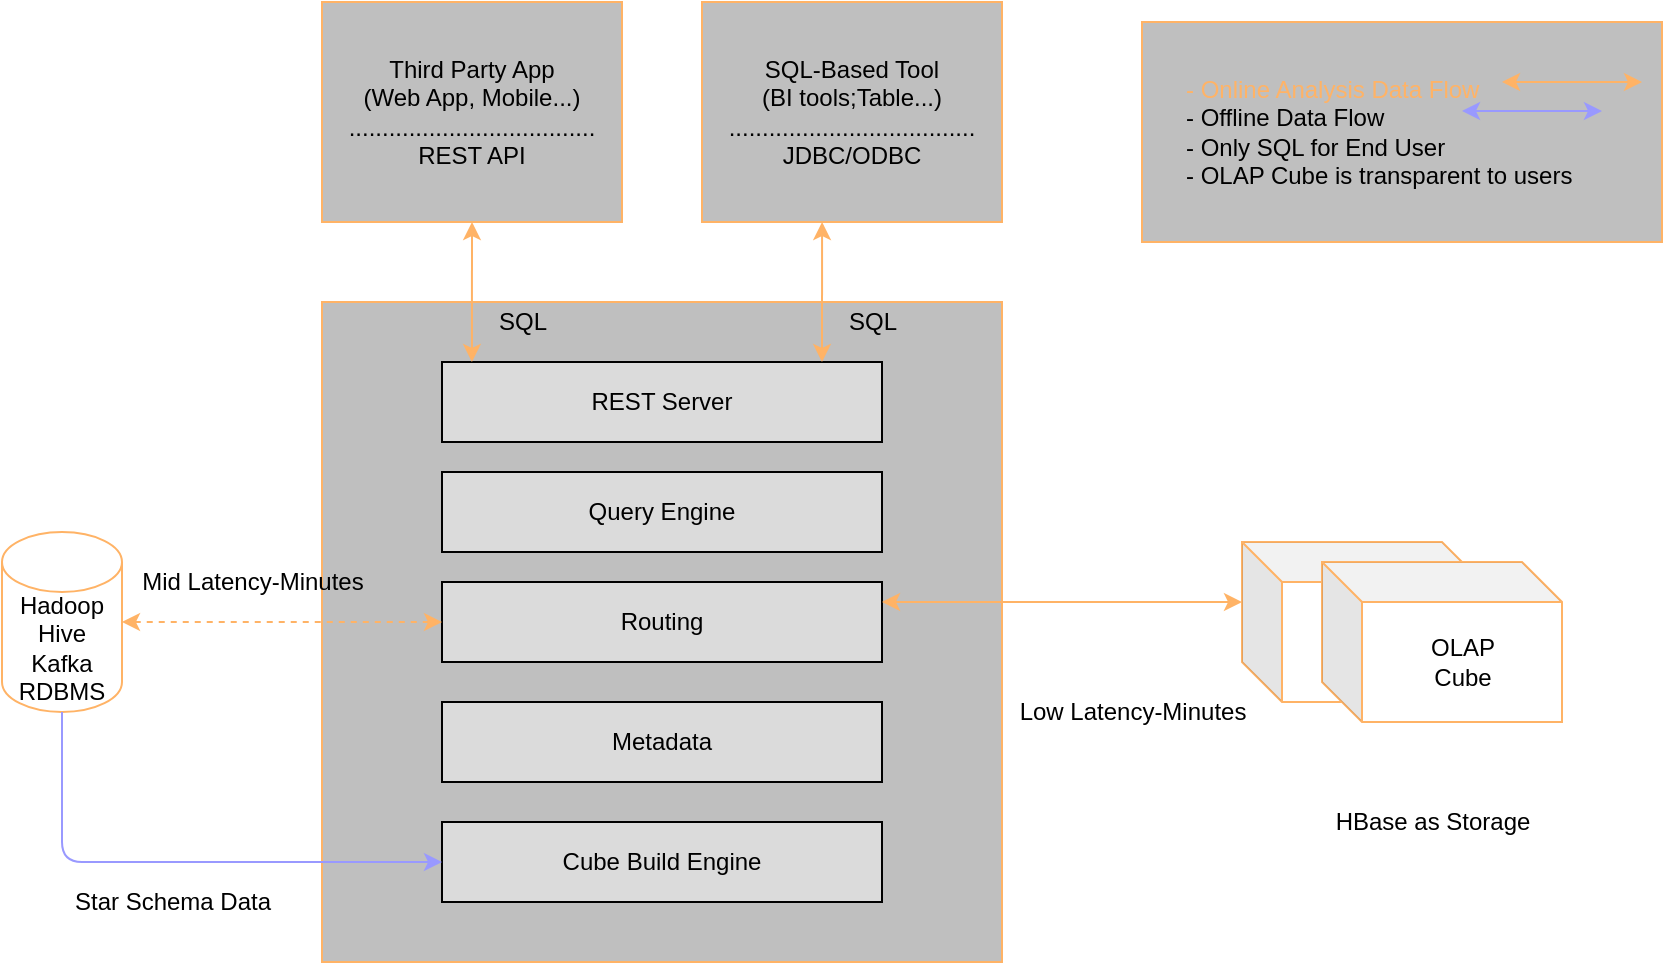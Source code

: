 <mxfile version="13.10.0" type="embed">
    <diagram id="5GlP6X3LHSw_BWhFtZBO" name="Page-1">
        <mxGraphModel dx="1374" dy="739" grid="1" gridSize="10" guides="1" tooltips="1" connect="1" arrows="1" fold="1" page="1" pageScale="1" pageWidth="850" pageHeight="1100" math="0" shadow="0">
            <root>
                <mxCell id="0"/>
                <mxCell id="1" parent="0"/>
                <mxCell id="2" value="&lt;font color=&quot;#000000&quot;&gt;Hadoop&lt;br&gt;Hive&lt;br&gt;Kafka&lt;br&gt;RDBMS&lt;/font&gt;" style="shape=cylinder3;whiteSpace=wrap;html=1;boundedLbl=1;backgroundOutline=1;size=15;fillColor=#FFFFFF;strokeColor=#FFB366;" vertex="1" parent="1">
                    <mxGeometry x="40" y="345" width="60" height="90" as="geometry"/>
                </mxCell>
                <mxCell id="3" value="" style="rounded=0;whiteSpace=wrap;html=1;strokeColor=#FFB366;fillColor=#BFBFBF;" vertex="1" parent="1">
                    <mxGeometry x="200" y="230" width="340" height="330" as="geometry"/>
                </mxCell>
                <mxCell id="4" value="&lt;font color=&quot;#000000&quot;&gt;REST Server&lt;/font&gt;" style="rounded=0;whiteSpace=wrap;html=1;fillColor=#DBDBDB;" vertex="1" parent="1">
                    <mxGeometry x="260" y="260" width="220" height="40" as="geometry"/>
                </mxCell>
                <mxCell id="5" value="&lt;font color=&quot;#000000&quot;&gt;Query Engine&lt;/font&gt;" style="rounded=0;whiteSpace=wrap;html=1;fillColor=#DBDBDB;" vertex="1" parent="1">
                    <mxGeometry x="260" y="315" width="220" height="40" as="geometry"/>
                </mxCell>
                <mxCell id="6" value="&lt;font color=&quot;#000000&quot;&gt;Routing&lt;/font&gt;" style="rounded=0;whiteSpace=wrap;html=1;fillColor=#DBDBDB;" vertex="1" parent="1">
                    <mxGeometry x="260" y="370" width="220" height="40" as="geometry"/>
                </mxCell>
                <mxCell id="7" value="&lt;font color=&quot;#000000&quot;&gt;Metadata&lt;/font&gt;" style="rounded=0;whiteSpace=wrap;html=1;fillColor=#DBDBDB;" vertex="1" parent="1">
                    <mxGeometry x="260" y="430" width="220" height="40" as="geometry"/>
                </mxCell>
                <mxCell id="8" value="&lt;font color=&quot;#000000&quot;&gt;Cube Build Engine&lt;/font&gt;" style="rounded=0;whiteSpace=wrap;html=1;fillColor=#DBDBDB;" vertex="1" parent="1">
                    <mxGeometry x="260" y="490" width="220" height="40" as="geometry"/>
                </mxCell>
                <mxCell id="9" value="&lt;font color=&quot;#000000&quot;&gt;Third Party App&lt;br&gt;(Web App, Mobile...)&lt;br&gt;.....................................&lt;br&gt;REST API&lt;br&gt;&lt;/font&gt;" style="rounded=0;whiteSpace=wrap;html=1;strokeColor=#FFB366;fillColor=#BFBFBF;" vertex="1" parent="1">
                    <mxGeometry x="200" y="80" width="150" height="110" as="geometry"/>
                </mxCell>
                <mxCell id="10" value="&lt;font color=&quot;#000000&quot;&gt;SQL-Based Tool&lt;br&gt;(BI tools;Table...)&lt;br&gt;.....................................&lt;br&gt;JDBC/ODBC&lt;br&gt;&lt;/font&gt;" style="rounded=0;whiteSpace=wrap;html=1;strokeColor=#FFB366;fillColor=#BFBFBF;" vertex="1" parent="1">
                    <mxGeometry x="390" y="80" width="150" height="110" as="geometry"/>
                </mxCell>
                <mxCell id="11" value="" style="endArrow=classic;startArrow=classic;html=1;entryX=0.5;entryY=1;entryDx=0;entryDy=0;exitX=0.068;exitY=0;exitDx=0;exitDy=0;exitPerimeter=0;strokeColor=#FFB366;" edge="1" parent="1" source="4" target="9">
                    <mxGeometry width="50" height="50" relative="1" as="geometry">
                        <mxPoint x="670" y="250" as="sourcePoint"/>
                        <mxPoint x="720" y="200" as="targetPoint"/>
                    </mxGeometry>
                </mxCell>
                <mxCell id="12" value="&lt;font color=&quot;#000000&quot;&gt;SQL&lt;/font&gt;" style="text;html=1;align=center;verticalAlign=middle;resizable=0;points=[];autosize=1;" vertex="1" parent="1">
                    <mxGeometry x="280" y="230" width="40" height="20" as="geometry"/>
                </mxCell>
                <mxCell id="13" value="" style="endArrow=classic;startArrow=classic;html=1;entryX=0.5;entryY=1;entryDx=0;entryDy=0;exitX=0.068;exitY=0;exitDx=0;exitDy=0;exitPerimeter=0;strokeColor=#FFB366;" edge="1" parent="1">
                    <mxGeometry width="50" height="50" relative="1" as="geometry">
                        <mxPoint x="450" y="260" as="sourcePoint"/>
                        <mxPoint x="450.04" y="190" as="targetPoint"/>
                    </mxGeometry>
                </mxCell>
                <mxCell id="14" value="&lt;font color=&quot;#000000&quot;&gt;SQL&lt;/font&gt;" style="text;html=1;align=center;verticalAlign=middle;resizable=0;points=[];autosize=1;" vertex="1" parent="1">
                    <mxGeometry x="455.04" y="230" width="40" height="20" as="geometry"/>
                </mxCell>
                <mxCell id="15" value="" style="shape=cube;whiteSpace=wrap;html=1;boundedLbl=1;backgroundOutline=1;darkOpacity=0.05;darkOpacity2=0.1;strokeColor=#FFB366;fillColor=#FFFFFF;" vertex="1" parent="1">
                    <mxGeometry x="660" y="350" width="120" height="80" as="geometry"/>
                </mxCell>
                <mxCell id="16" value="" style="shape=cube;whiteSpace=wrap;html=1;boundedLbl=1;backgroundOutline=1;darkOpacity=0.05;darkOpacity2=0.1;strokeColor=#FFB366;fillColor=#FFFFFF;" vertex="1" parent="1">
                    <mxGeometry x="700" y="360" width="120" height="80" as="geometry"/>
                </mxCell>
                <mxCell id="17" value="&lt;font color=&quot;#000000&quot;&gt;OLAP&lt;br&gt;Cube&lt;br&gt;&lt;/font&gt;" style="text;html=1;align=center;verticalAlign=middle;resizable=0;points=[];autosize=1;" vertex="1" parent="1">
                    <mxGeometry x="745" y="395" width="50" height="30" as="geometry"/>
                </mxCell>
                <mxCell id="18" value="HBase as Storage" style="text;html=1;align=center;verticalAlign=middle;resizable=0;points=[];autosize=1;" vertex="1" parent="1">
                    <mxGeometry x="700" y="480" width="110" height="20" as="geometry"/>
                </mxCell>
                <mxCell id="19" value="" style="endArrow=classic;startArrow=classic;html=1;entryX=0;entryY=0;entryDx=0;entryDy=30;exitX=1;exitY=0.25;exitDx=0;exitDy=0;strokeColor=#FFB366;entryPerimeter=0;" edge="1" parent="1" source="6" target="15">
                    <mxGeometry width="50" height="50" relative="1" as="geometry">
                        <mxPoint x="460" y="270" as="sourcePoint"/>
                        <mxPoint x="460.04" y="200" as="targetPoint"/>
                    </mxGeometry>
                </mxCell>
                <mxCell id="22" value="" style="endArrow=classic;html=1;exitX=0.5;exitY=1;exitDx=0;exitDy=0;exitPerimeter=0;entryX=0;entryY=0.5;entryDx=0;entryDy=0;edgeStyle=orthogonalEdgeStyle;strokeColor=#9999FF;" edge="1" parent="1" source="2" target="8">
                    <mxGeometry width="50" height="50" relative="1" as="geometry">
                        <mxPoint x="460" y="460" as="sourcePoint"/>
                        <mxPoint x="510" y="410" as="targetPoint"/>
                    </mxGeometry>
                </mxCell>
                <mxCell id="23" value="Star Schema Data" style="text;html=1;align=center;verticalAlign=middle;resizable=0;points=[];autosize=1;" vertex="1" parent="1">
                    <mxGeometry x="70" y="520" width="110" height="20" as="geometry"/>
                </mxCell>
                <mxCell id="24" value="" style="endArrow=classic;startArrow=classic;html=1;exitX=1;exitY=0.5;exitDx=0;exitDy=0;exitPerimeter=0;entryX=0;entryY=0.5;entryDx=0;entryDy=0;strokeColor=#FFB366;dashed=1;" edge="1" parent="1" source="2" target="6">
                    <mxGeometry width="50" height="50" relative="1" as="geometry">
                        <mxPoint x="460" y="460" as="sourcePoint"/>
                        <mxPoint x="510" y="410" as="targetPoint"/>
                    </mxGeometry>
                </mxCell>
                <mxCell id="25" value="Mid Latency-Minutes" style="text;html=1;align=center;verticalAlign=middle;resizable=0;points=[];autosize=1;" vertex="1" parent="1">
                    <mxGeometry x="100" y="360" width="130" height="20" as="geometry"/>
                </mxCell>
                <mxCell id="26" value="Low Latency-Minutes" style="text;html=1;align=center;verticalAlign=middle;resizable=0;points=[];autosize=1;" vertex="1" parent="1">
                    <mxGeometry x="540" y="425" width="130" height="20" as="geometry"/>
                </mxCell>
                <mxCell id="27" value="&lt;div style=&quot;text-align: left&quot;&gt;&lt;br&gt;&lt;/div&gt;" style="rounded=0;whiteSpace=wrap;html=1;strokeColor=#FFB366;fillColor=#BFBFBF;" vertex="1" parent="1">
                    <mxGeometry x="610" y="90" width="260" height="110" as="geometry"/>
                </mxCell>
                <mxCell id="28" value="&lt;font color=&quot;#ffb366&quot;&gt;- Online Analysis Data Flow&amp;nbsp;&lt;/font&gt;&lt;br&gt;&lt;font color=&quot;#000000&quot;&gt;- Offline Data Flow&lt;br&gt;- Only SQL for End User&lt;br&gt;- OLAP Cube is transparent to users&lt;/font&gt;" style="text;html=1;align=left;verticalAlign=middle;resizable=0;points=[];autosize=1;" vertex="1" parent="1">
                    <mxGeometry x="630" y="115" width="210" height="60" as="geometry"/>
                </mxCell>
                <mxCell id="30" value="" style="endArrow=classic;startArrow=classic;html=1;exitX=1;exitY=0.25;exitDx=0;exitDy=0;strokeColor=#FFB366;" edge="1" parent="1">
                    <mxGeometry width="50" height="50" relative="1" as="geometry">
                        <mxPoint x="790" y="120" as="sourcePoint"/>
                        <mxPoint x="860" y="120" as="targetPoint"/>
                    </mxGeometry>
                </mxCell>
                <mxCell id="32" value="" style="endArrow=classic;startArrow=classic;html=1;exitX=1;exitY=0.25;exitDx=0;exitDy=0;strokeColor=#9999FF;" edge="1" parent="1">
                    <mxGeometry width="50" height="50" relative="1" as="geometry">
                        <mxPoint x="770" y="134.5" as="sourcePoint"/>
                        <mxPoint x="840" y="134.5" as="targetPoint"/>
                    </mxGeometry>
                </mxCell>
            </root>
        </mxGraphModel>
    </diagram>
</mxfile>